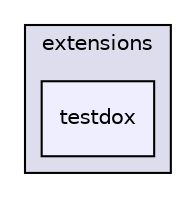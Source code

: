 digraph "tests/simpletest/extensions/testdox" {
  compound=true
  node [ fontsize="10", fontname="Helvetica"];
  edge [ labelfontsize="10", labelfontname="Helvetica"];
  subgraph clusterdir_c430215882862d5774672187fe7d6603 {
    graph [ bgcolor="#ddddee", pencolor="black", label="extensions" fontname="Helvetica", fontsize="10", URL="dir_c430215882862d5774672187fe7d6603.html"]
  dir_2cc53939717cf7d97a50fa216d9d655d [shape=box, label="testdox", style="filled", fillcolor="#eeeeff", pencolor="black", URL="dir_2cc53939717cf7d97a50fa216d9d655d.html"];
  }
}
